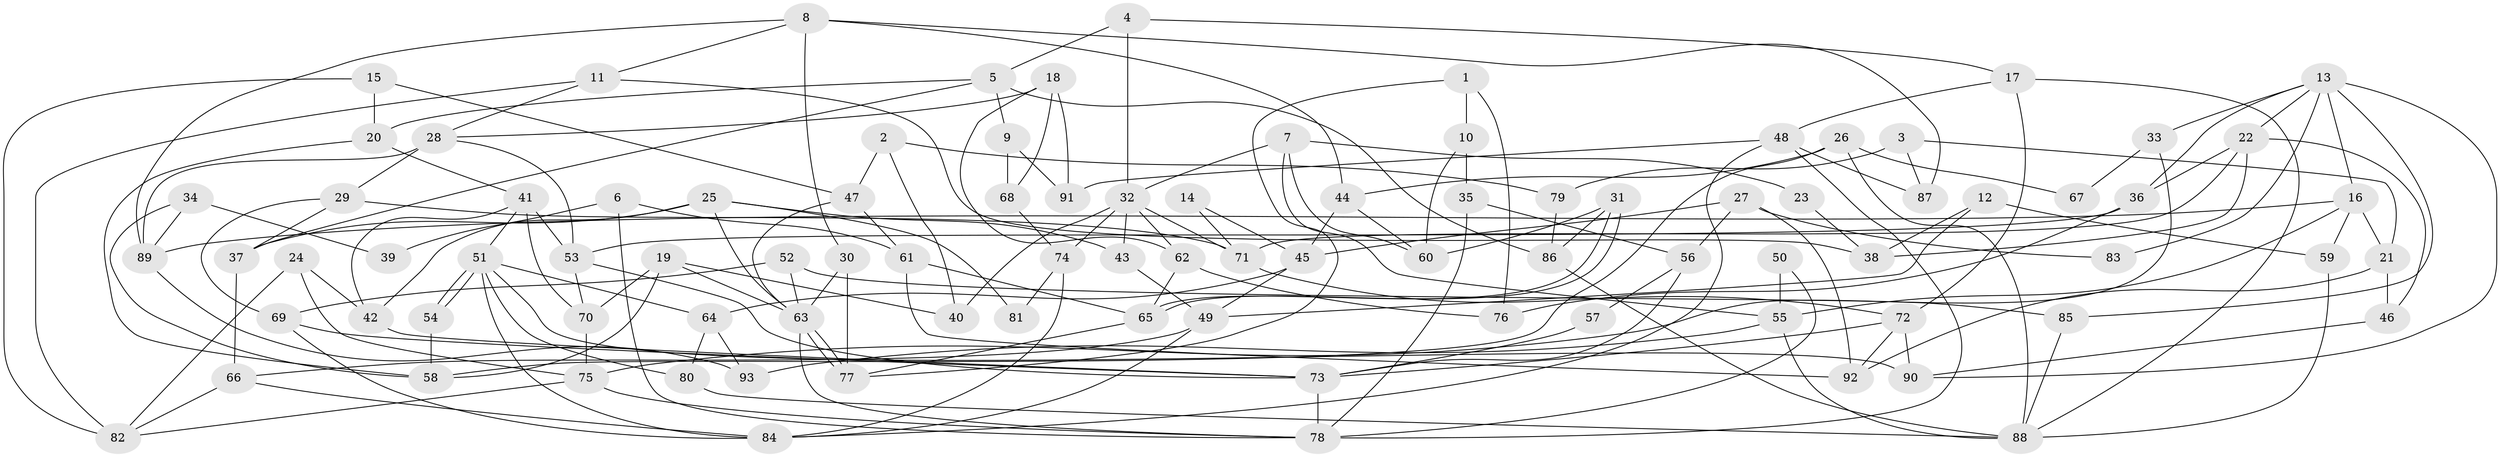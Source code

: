 // coarse degree distribution, {4: 0.2222222222222222, 3: 0.2222222222222222, 6: 0.14285714285714285, 8: 0.031746031746031744, 5: 0.1111111111111111, 9: 0.031746031746031744, 7: 0.14285714285714285, 2: 0.09523809523809523}
// Generated by graph-tools (version 1.1) at 2025/41/03/06/25 10:41:57]
// undirected, 93 vertices, 186 edges
graph export_dot {
graph [start="1"]
  node [color=gray90,style=filled];
  1;
  2;
  3;
  4;
  5;
  6;
  7;
  8;
  9;
  10;
  11;
  12;
  13;
  14;
  15;
  16;
  17;
  18;
  19;
  20;
  21;
  22;
  23;
  24;
  25;
  26;
  27;
  28;
  29;
  30;
  31;
  32;
  33;
  34;
  35;
  36;
  37;
  38;
  39;
  40;
  41;
  42;
  43;
  44;
  45;
  46;
  47;
  48;
  49;
  50;
  51;
  52;
  53;
  54;
  55;
  56;
  57;
  58;
  59;
  60;
  61;
  62;
  63;
  64;
  65;
  66;
  67;
  68;
  69;
  70;
  71;
  72;
  73;
  74;
  75;
  76;
  77;
  78;
  79;
  80;
  81;
  82;
  83;
  84;
  85;
  86;
  87;
  88;
  89;
  90;
  91;
  92;
  93;
  1 -- 10;
  1 -- 77;
  1 -- 76;
  2 -- 47;
  2 -- 40;
  2 -- 79;
  3 -- 21;
  3 -- 87;
  3 -- 79;
  4 -- 5;
  4 -- 17;
  4 -- 32;
  5 -- 86;
  5 -- 9;
  5 -- 20;
  5 -- 37;
  6 -- 78;
  6 -- 61;
  6 -- 39;
  7 -- 55;
  7 -- 60;
  7 -- 23;
  7 -- 32;
  8 -- 30;
  8 -- 11;
  8 -- 44;
  8 -- 87;
  8 -- 89;
  9 -- 68;
  9 -- 91;
  10 -- 35;
  10 -- 60;
  11 -- 28;
  11 -- 82;
  11 -- 38;
  12 -- 38;
  12 -- 49;
  12 -- 59;
  13 -- 16;
  13 -- 36;
  13 -- 22;
  13 -- 33;
  13 -- 83;
  13 -- 85;
  13 -- 90;
  14 -- 45;
  14 -- 71;
  15 -- 82;
  15 -- 20;
  15 -- 47;
  16 -- 55;
  16 -- 59;
  16 -- 21;
  16 -- 89;
  17 -- 72;
  17 -- 88;
  17 -- 48;
  18 -- 28;
  18 -- 62;
  18 -- 68;
  18 -- 91;
  19 -- 70;
  19 -- 63;
  19 -- 40;
  19 -- 58;
  20 -- 41;
  20 -- 58;
  21 -- 46;
  21 -- 92;
  22 -- 71;
  22 -- 36;
  22 -- 38;
  22 -- 46;
  23 -- 38;
  24 -- 75;
  24 -- 42;
  24 -- 82;
  25 -- 42;
  25 -- 63;
  25 -- 37;
  25 -- 43;
  25 -- 81;
  26 -- 44;
  26 -- 58;
  26 -- 67;
  26 -- 88;
  27 -- 92;
  27 -- 45;
  27 -- 56;
  27 -- 83;
  28 -- 29;
  28 -- 89;
  28 -- 53;
  29 -- 37;
  29 -- 71;
  29 -- 69;
  30 -- 63;
  30 -- 77;
  31 -- 86;
  31 -- 65;
  31 -- 65;
  31 -- 60;
  32 -- 40;
  32 -- 43;
  32 -- 62;
  32 -- 71;
  32 -- 74;
  33 -- 75;
  33 -- 67;
  34 -- 89;
  34 -- 58;
  34 -- 39;
  35 -- 56;
  35 -- 78;
  36 -- 53;
  36 -- 76;
  37 -- 66;
  41 -- 53;
  41 -- 51;
  41 -- 42;
  41 -- 70;
  42 -- 73;
  43 -- 49;
  44 -- 45;
  44 -- 60;
  45 -- 49;
  45 -- 64;
  46 -- 90;
  47 -- 61;
  47 -- 63;
  48 -- 84;
  48 -- 78;
  48 -- 87;
  48 -- 91;
  49 -- 66;
  49 -- 84;
  50 -- 78;
  50 -- 55;
  51 -- 54;
  51 -- 54;
  51 -- 84;
  51 -- 64;
  51 -- 80;
  51 -- 90;
  52 -- 69;
  52 -- 63;
  52 -- 85;
  53 -- 73;
  53 -- 70;
  54 -- 58;
  55 -- 93;
  55 -- 88;
  56 -- 73;
  56 -- 57;
  57 -- 73;
  59 -- 88;
  61 -- 92;
  61 -- 65;
  62 -- 76;
  62 -- 65;
  63 -- 77;
  63 -- 77;
  63 -- 78;
  64 -- 80;
  64 -- 93;
  65 -- 77;
  66 -- 82;
  66 -- 84;
  68 -- 74;
  69 -- 84;
  69 -- 73;
  70 -- 75;
  71 -- 72;
  72 -- 90;
  72 -- 73;
  72 -- 92;
  73 -- 78;
  74 -- 84;
  74 -- 81;
  75 -- 78;
  75 -- 82;
  79 -- 86;
  80 -- 88;
  85 -- 88;
  86 -- 88;
  89 -- 93;
}
